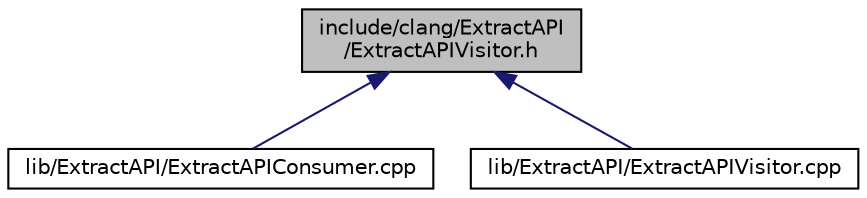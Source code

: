 digraph "include/clang/ExtractAPI/ExtractAPIVisitor.h"
{
 // LATEX_PDF_SIZE
  bgcolor="transparent";
  edge [fontname="Helvetica",fontsize="10",labelfontname="Helvetica",labelfontsize="10"];
  node [fontname="Helvetica",fontsize="10",shape=record];
  Node1 [label="include/clang/ExtractAPI\l/ExtractAPIVisitor.h",height=0.2,width=0.4,color="black", fillcolor="grey75", style="filled", fontcolor="black",tooltip=" "];
  Node1 -> Node2 [dir="back",color="midnightblue",fontsize="10",style="solid",fontname="Helvetica"];
  Node2 [label="lib/ExtractAPI/ExtractAPIConsumer.cpp",height=0.2,width=0.4,color="black",URL="$ExtractAPIConsumer_8cpp.html",tooltip=" "];
  Node1 -> Node3 [dir="back",color="midnightblue",fontsize="10",style="solid",fontname="Helvetica"];
  Node3 [label="lib/ExtractAPI/ExtractAPIVisitor.cpp",height=0.2,width=0.4,color="black",URL="$ExtractAPIVisitor_8cpp.html",tooltip=" "];
}
